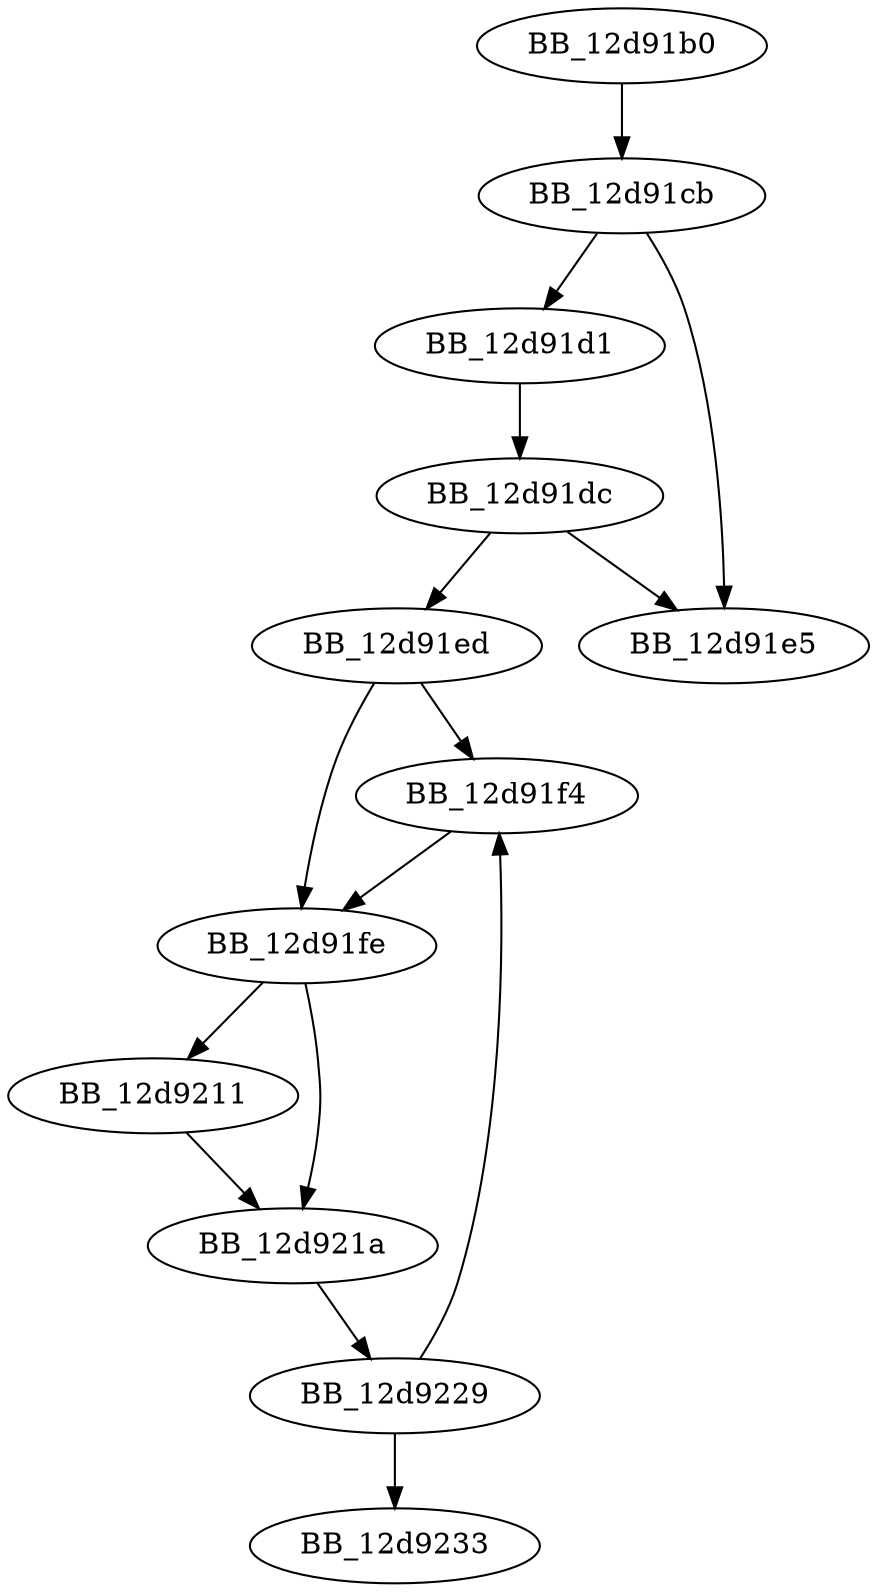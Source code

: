 DiGraph sub_12D91B0{
BB_12d91b0->BB_12d91cb
BB_12d91cb->BB_12d91d1
BB_12d91cb->BB_12d91e5
BB_12d91d1->BB_12d91dc
BB_12d91dc->BB_12d91e5
BB_12d91dc->BB_12d91ed
BB_12d91ed->BB_12d91f4
BB_12d91ed->BB_12d91fe
BB_12d91f4->BB_12d91fe
BB_12d91fe->BB_12d9211
BB_12d91fe->BB_12d921a
BB_12d9211->BB_12d921a
BB_12d921a->BB_12d9229
BB_12d9229->BB_12d91f4
BB_12d9229->BB_12d9233
}
